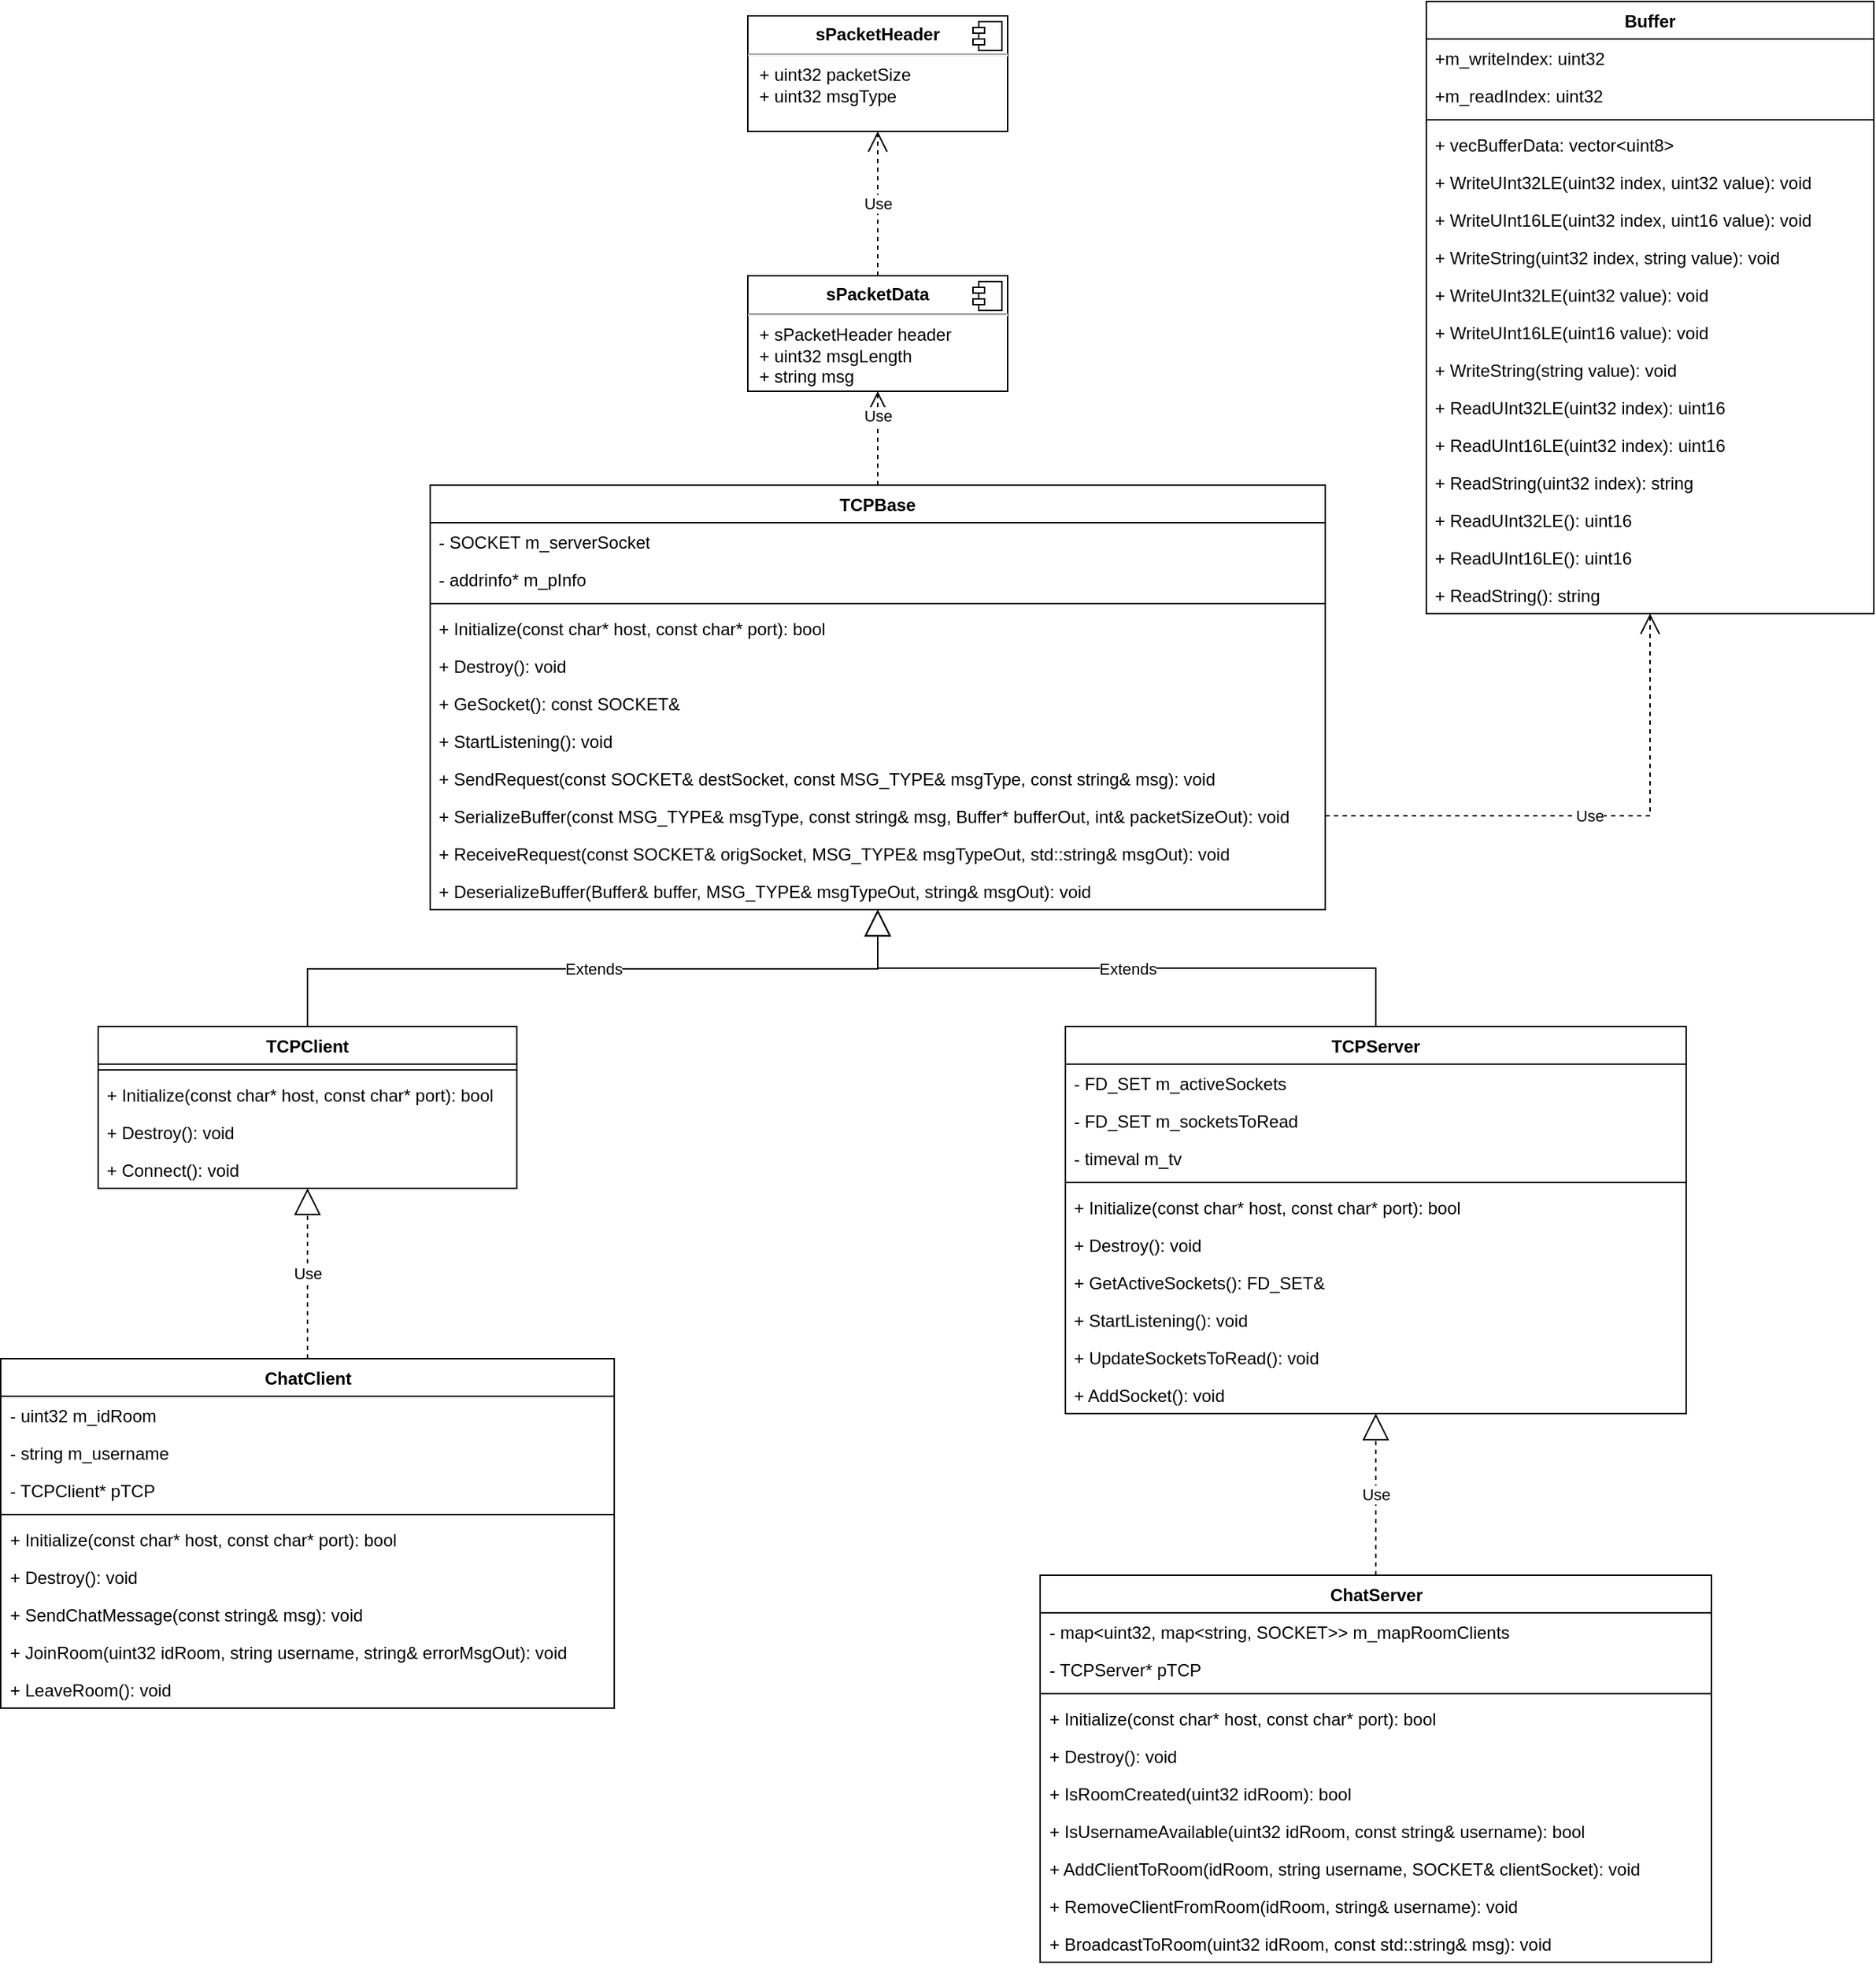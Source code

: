 <mxfile version="22.0.4" type="device">
  <diagram id="C5RBs43oDa-KdzZeNtuy" name="Page-1">
    <mxGraphModel dx="2227" dy="1881" grid="1" gridSize="10" guides="1" tooltips="1" connect="1" arrows="1" fold="1" page="1" pageScale="1" pageWidth="827" pageHeight="1169" math="0" shadow="0">
      <root>
        <mxCell id="WIyWlLk6GJQsqaUBKTNV-0" />
        <mxCell id="WIyWlLk6GJQsqaUBKTNV-1" parent="WIyWlLk6GJQsqaUBKTNV-0" />
        <mxCell id="95qn9z1AVTuWu9RTup_X-8" value="Buffer" style="swimlane;fontStyle=1;align=center;verticalAlign=top;childLayout=stackLayout;horizontal=1;startSize=26;horizontalStack=0;resizeParent=1;resizeParentMax=0;resizeLast=0;collapsible=1;marginBottom=0;whiteSpace=wrap;html=1;" vertex="1" parent="WIyWlLk6GJQsqaUBKTNV-1">
          <mxGeometry x="500" y="-90" width="310" height="424" as="geometry">
            <mxRectangle x="510" y="260" width="80" height="30" as="alternateBounds" />
          </mxGeometry>
        </mxCell>
        <mxCell id="95qn9z1AVTuWu9RTup_X-12" value="+m_writeIndex: uint32" style="text;strokeColor=none;fillColor=none;align=left;verticalAlign=top;spacingLeft=4;spacingRight=4;overflow=hidden;rotatable=0;points=[[0,0.5],[1,0.5]];portConstraint=eastwest;whiteSpace=wrap;html=1;" vertex="1" parent="95qn9z1AVTuWu9RTup_X-8">
          <mxGeometry y="26" width="310" height="26" as="geometry" />
        </mxCell>
        <mxCell id="95qn9z1AVTuWu9RTup_X-13" value="+m_readIndex: uint32" style="text;strokeColor=none;fillColor=none;align=left;verticalAlign=top;spacingLeft=4;spacingRight=4;overflow=hidden;rotatable=0;points=[[0,0.5],[1,0.5]];portConstraint=eastwest;whiteSpace=wrap;html=1;" vertex="1" parent="95qn9z1AVTuWu9RTup_X-8">
          <mxGeometry y="52" width="310" height="26" as="geometry" />
        </mxCell>
        <mxCell id="95qn9z1AVTuWu9RTup_X-10" value="" style="line;strokeWidth=1;fillColor=none;align=left;verticalAlign=middle;spacingTop=-1;spacingLeft=3;spacingRight=3;rotatable=0;labelPosition=right;points=[];portConstraint=eastwest;strokeColor=inherit;" vertex="1" parent="95qn9z1AVTuWu9RTup_X-8">
          <mxGeometry y="78" width="310" height="8" as="geometry" />
        </mxCell>
        <mxCell id="95qn9z1AVTuWu9RTup_X-9" value="+ vecBufferData: vector&amp;lt;uint8&amp;gt;&amp;nbsp;" style="text;strokeColor=none;fillColor=none;align=left;verticalAlign=top;spacingLeft=4;spacingRight=4;overflow=hidden;rotatable=0;points=[[0,0.5],[1,0.5]];portConstraint=eastwest;whiteSpace=wrap;html=1;" vertex="1" parent="95qn9z1AVTuWu9RTup_X-8">
          <mxGeometry y="86" width="310" height="26" as="geometry" />
        </mxCell>
        <mxCell id="95qn9z1AVTuWu9RTup_X-11" value="+ WriteUInt32LE(uint32 index, uint32 value): void" style="text;strokeColor=none;fillColor=none;align=left;verticalAlign=top;spacingLeft=4;spacingRight=4;overflow=hidden;rotatable=0;points=[[0,0.5],[1,0.5]];portConstraint=eastwest;whiteSpace=wrap;html=1;" vertex="1" parent="95qn9z1AVTuWu9RTup_X-8">
          <mxGeometry y="112" width="310" height="26" as="geometry" />
        </mxCell>
        <mxCell id="95qn9z1AVTuWu9RTup_X-14" value="+ WriteUInt16LE(uint32 index, uint16 value): void" style="text;strokeColor=none;fillColor=none;align=left;verticalAlign=top;spacingLeft=4;spacingRight=4;overflow=hidden;rotatable=0;points=[[0,0.5],[1,0.5]];portConstraint=eastwest;whiteSpace=wrap;html=1;" vertex="1" parent="95qn9z1AVTuWu9RTup_X-8">
          <mxGeometry y="138" width="310" height="26" as="geometry" />
        </mxCell>
        <mxCell id="95qn9z1AVTuWu9RTup_X-15" value="+ WriteString(uint32 index, string value): void" style="text;strokeColor=none;fillColor=none;align=left;verticalAlign=top;spacingLeft=4;spacingRight=4;overflow=hidden;rotatable=0;points=[[0,0.5],[1,0.5]];portConstraint=eastwest;whiteSpace=wrap;html=1;" vertex="1" parent="95qn9z1AVTuWu9RTup_X-8">
          <mxGeometry y="164" width="310" height="26" as="geometry" />
        </mxCell>
        <mxCell id="95qn9z1AVTuWu9RTup_X-19" value="+ WriteUInt32LE(uint32 value): void" style="text;strokeColor=none;fillColor=none;align=left;verticalAlign=top;spacingLeft=4;spacingRight=4;overflow=hidden;rotatable=0;points=[[0,0.5],[1,0.5]];portConstraint=eastwest;whiteSpace=wrap;html=1;" vertex="1" parent="95qn9z1AVTuWu9RTup_X-8">
          <mxGeometry y="190" width="310" height="26" as="geometry" />
        </mxCell>
        <mxCell id="95qn9z1AVTuWu9RTup_X-20" value="+ WriteUInt16LE(uint16 value): void" style="text;strokeColor=none;fillColor=none;align=left;verticalAlign=top;spacingLeft=4;spacingRight=4;overflow=hidden;rotatable=0;points=[[0,0.5],[1,0.5]];portConstraint=eastwest;whiteSpace=wrap;html=1;" vertex="1" parent="95qn9z1AVTuWu9RTup_X-8">
          <mxGeometry y="216" width="310" height="26" as="geometry" />
        </mxCell>
        <mxCell id="95qn9z1AVTuWu9RTup_X-21" value="+ WriteString(string value): void" style="text;strokeColor=none;fillColor=none;align=left;verticalAlign=top;spacingLeft=4;spacingRight=4;overflow=hidden;rotatable=0;points=[[0,0.5],[1,0.5]];portConstraint=eastwest;whiteSpace=wrap;html=1;" vertex="1" parent="95qn9z1AVTuWu9RTup_X-8">
          <mxGeometry y="242" width="310" height="26" as="geometry" />
        </mxCell>
        <mxCell id="95qn9z1AVTuWu9RTup_X-16" value="+ ReadUInt32LE(uint32 index): uint16" style="text;strokeColor=none;fillColor=none;align=left;verticalAlign=top;spacingLeft=4;spacingRight=4;overflow=hidden;rotatable=0;points=[[0,0.5],[1,0.5]];portConstraint=eastwest;whiteSpace=wrap;html=1;" vertex="1" parent="95qn9z1AVTuWu9RTup_X-8">
          <mxGeometry y="268" width="310" height="26" as="geometry" />
        </mxCell>
        <mxCell id="95qn9z1AVTuWu9RTup_X-17" value="+ ReadUInt16LE(uint32 index): uint16" style="text;strokeColor=none;fillColor=none;align=left;verticalAlign=top;spacingLeft=4;spacingRight=4;overflow=hidden;rotatable=0;points=[[0,0.5],[1,0.5]];portConstraint=eastwest;whiteSpace=wrap;html=1;" vertex="1" parent="95qn9z1AVTuWu9RTup_X-8">
          <mxGeometry y="294" width="310" height="26" as="geometry" />
        </mxCell>
        <mxCell id="95qn9z1AVTuWu9RTup_X-18" value="+ ReadString(uint32 index): string" style="text;strokeColor=none;fillColor=none;align=left;verticalAlign=top;spacingLeft=4;spacingRight=4;overflow=hidden;rotatable=0;points=[[0,0.5],[1,0.5]];portConstraint=eastwest;whiteSpace=wrap;html=1;" vertex="1" parent="95qn9z1AVTuWu9RTup_X-8">
          <mxGeometry y="320" width="310" height="26" as="geometry" />
        </mxCell>
        <mxCell id="95qn9z1AVTuWu9RTup_X-22" value="+ ReadUInt32LE(): uint16" style="text;strokeColor=none;fillColor=none;align=left;verticalAlign=top;spacingLeft=4;spacingRight=4;overflow=hidden;rotatable=0;points=[[0,0.5],[1,0.5]];portConstraint=eastwest;whiteSpace=wrap;html=1;" vertex="1" parent="95qn9z1AVTuWu9RTup_X-8">
          <mxGeometry y="346" width="310" height="26" as="geometry" />
        </mxCell>
        <mxCell id="95qn9z1AVTuWu9RTup_X-23" value="+ ReadUInt16LE(): uint16" style="text;strokeColor=none;fillColor=none;align=left;verticalAlign=top;spacingLeft=4;spacingRight=4;overflow=hidden;rotatable=0;points=[[0,0.5],[1,0.5]];portConstraint=eastwest;whiteSpace=wrap;html=1;" vertex="1" parent="95qn9z1AVTuWu9RTup_X-8">
          <mxGeometry y="372" width="310" height="26" as="geometry" />
        </mxCell>
        <mxCell id="95qn9z1AVTuWu9RTup_X-24" value="+ ReadString(): string" style="text;strokeColor=none;fillColor=none;align=left;verticalAlign=top;spacingLeft=4;spacingRight=4;overflow=hidden;rotatable=0;points=[[0,0.5],[1,0.5]];portConstraint=eastwest;whiteSpace=wrap;html=1;" vertex="1" parent="95qn9z1AVTuWu9RTup_X-8">
          <mxGeometry y="398" width="310" height="26" as="geometry" />
        </mxCell>
        <mxCell id="95qn9z1AVTuWu9RTup_X-25" value="TCPBase" style="swimlane;fontStyle=1;align=center;verticalAlign=top;childLayout=stackLayout;horizontal=1;startSize=26;horizontalStack=0;resizeParent=1;resizeParentMax=0;resizeLast=0;collapsible=1;marginBottom=0;whiteSpace=wrap;html=1;" vertex="1" parent="WIyWlLk6GJQsqaUBKTNV-1">
          <mxGeometry x="-190" y="245" width="620" height="294" as="geometry" />
        </mxCell>
        <mxCell id="95qn9z1AVTuWu9RTup_X-26" value="- SOCKET m_serverSocket" style="text;strokeColor=none;fillColor=none;align=left;verticalAlign=top;spacingLeft=4;spacingRight=4;overflow=hidden;rotatable=0;points=[[0,0.5],[1,0.5]];portConstraint=eastwest;whiteSpace=wrap;html=1;" vertex="1" parent="95qn9z1AVTuWu9RTup_X-25">
          <mxGeometry y="26" width="620" height="26" as="geometry" />
        </mxCell>
        <mxCell id="95qn9z1AVTuWu9RTup_X-29" value="- addrinfo* m_pInfo" style="text;strokeColor=none;fillColor=none;align=left;verticalAlign=top;spacingLeft=4;spacingRight=4;overflow=hidden;rotatable=0;points=[[0,0.5],[1,0.5]];portConstraint=eastwest;whiteSpace=wrap;html=1;" vertex="1" parent="95qn9z1AVTuWu9RTup_X-25">
          <mxGeometry y="52" width="620" height="26" as="geometry" />
        </mxCell>
        <mxCell id="95qn9z1AVTuWu9RTup_X-27" value="" style="line;strokeWidth=1;fillColor=none;align=left;verticalAlign=middle;spacingTop=-1;spacingLeft=3;spacingRight=3;rotatable=0;labelPosition=right;points=[];portConstraint=eastwest;strokeColor=inherit;" vertex="1" parent="95qn9z1AVTuWu9RTup_X-25">
          <mxGeometry y="78" width="620" height="8" as="geometry" />
        </mxCell>
        <mxCell id="95qn9z1AVTuWu9RTup_X-28" value="+ Initialize(const char* host, const char* port): bool" style="text;strokeColor=none;fillColor=none;align=left;verticalAlign=top;spacingLeft=4;spacingRight=4;overflow=hidden;rotatable=0;points=[[0,0.5],[1,0.5]];portConstraint=eastwest;whiteSpace=wrap;html=1;" vertex="1" parent="95qn9z1AVTuWu9RTup_X-25">
          <mxGeometry y="86" width="620" height="26" as="geometry" />
        </mxCell>
        <mxCell id="95qn9z1AVTuWu9RTup_X-30" value="+ Destroy(): void" style="text;strokeColor=none;fillColor=none;align=left;verticalAlign=top;spacingLeft=4;spacingRight=4;overflow=hidden;rotatable=0;points=[[0,0.5],[1,0.5]];portConstraint=eastwest;whiteSpace=wrap;html=1;" vertex="1" parent="95qn9z1AVTuWu9RTup_X-25">
          <mxGeometry y="112" width="620" height="26" as="geometry" />
        </mxCell>
        <mxCell id="95qn9z1AVTuWu9RTup_X-105" value="+ GeSocket(): const SOCKET&amp;amp;" style="text;strokeColor=none;fillColor=none;align=left;verticalAlign=top;spacingLeft=4;spacingRight=4;overflow=hidden;rotatable=0;points=[[0,0.5],[1,0.5]];portConstraint=eastwest;whiteSpace=wrap;html=1;" vertex="1" parent="95qn9z1AVTuWu9RTup_X-25">
          <mxGeometry y="138" width="620" height="26" as="geometry" />
        </mxCell>
        <mxCell id="95qn9z1AVTuWu9RTup_X-84" value="+ StartListening(): void" style="text;strokeColor=none;fillColor=none;align=left;verticalAlign=top;spacingLeft=4;spacingRight=4;overflow=hidden;rotatable=0;points=[[0,0.5],[1,0.5]];portConstraint=eastwest;whiteSpace=wrap;html=1;" vertex="1" parent="95qn9z1AVTuWu9RTup_X-25">
          <mxGeometry y="164" width="620" height="26" as="geometry" />
        </mxCell>
        <mxCell id="95qn9z1AVTuWu9RTup_X-45" value="+ SendRequest(const SOCKET&amp;amp; destSocket, const MSG_TYPE&amp;amp; msgType, const string&amp;amp; msg): void" style="text;strokeColor=none;fillColor=none;align=left;verticalAlign=top;spacingLeft=4;spacingRight=4;overflow=hidden;rotatable=0;points=[[0,0.5],[1,0.5]];portConstraint=eastwest;whiteSpace=wrap;html=1;" vertex="1" parent="95qn9z1AVTuWu9RTup_X-25">
          <mxGeometry y="190" width="620" height="26" as="geometry" />
        </mxCell>
        <mxCell id="95qn9z1AVTuWu9RTup_X-44" value="+ SerializeBuffer(const MSG_TYPE&amp;amp; msgType, const string&amp;amp; msg, Buffer* bufferOut, int&amp;amp; packetSizeOut): void" style="text;strokeColor=none;fillColor=none;align=left;verticalAlign=top;spacingLeft=4;spacingRight=4;overflow=hidden;rotatable=0;points=[[0,0.5],[1,0.5]];portConstraint=eastwest;whiteSpace=wrap;html=1;" vertex="1" parent="95qn9z1AVTuWu9RTup_X-25">
          <mxGeometry y="216" width="620" height="26" as="geometry" />
        </mxCell>
        <mxCell id="95qn9z1AVTuWu9RTup_X-70" value="+ ReceiveRequest(const SOCKET&amp;amp; origSocket, MSG_TYPE&amp;amp; msgTypeOut, std::string&amp;amp; msgOut): void" style="text;strokeColor=none;fillColor=none;align=left;verticalAlign=top;spacingLeft=4;spacingRight=4;overflow=hidden;rotatable=0;points=[[0,0.5],[1,0.5]];portConstraint=eastwest;whiteSpace=wrap;html=1;" vertex="1" parent="95qn9z1AVTuWu9RTup_X-25">
          <mxGeometry y="242" width="620" height="26" as="geometry" />
        </mxCell>
        <mxCell id="95qn9z1AVTuWu9RTup_X-69" value="+ DeserializeBuffer(Buffer&amp;amp; buffer, MSG_TYPE&amp;amp; msgTypeOut, string&amp;amp; msgOut): void" style="text;strokeColor=none;fillColor=none;align=left;verticalAlign=top;spacingLeft=4;spacingRight=4;overflow=hidden;rotatable=0;points=[[0,0.5],[1,0.5]];portConstraint=eastwest;whiteSpace=wrap;html=1;" vertex="1" parent="95qn9z1AVTuWu9RTup_X-25">
          <mxGeometry y="268" width="620" height="26" as="geometry" />
        </mxCell>
        <mxCell id="95qn9z1AVTuWu9RTup_X-32" value="ChatClient" style="swimlane;fontStyle=1;align=center;verticalAlign=top;childLayout=stackLayout;horizontal=1;startSize=26;horizontalStack=0;resizeParent=1;resizeParentMax=0;resizeLast=0;collapsible=1;marginBottom=0;whiteSpace=wrap;html=1;" vertex="1" parent="WIyWlLk6GJQsqaUBKTNV-1">
          <mxGeometry x="-487.5" y="850" width="425" height="242" as="geometry" />
        </mxCell>
        <mxCell id="95qn9z1AVTuWu9RTup_X-33" value="- uint32 m_idRoom" style="text;strokeColor=none;fillColor=none;align=left;verticalAlign=top;spacingLeft=4;spacingRight=4;overflow=hidden;rotatable=0;points=[[0,0.5],[1,0.5]];portConstraint=eastwest;whiteSpace=wrap;html=1;" vertex="1" parent="95qn9z1AVTuWu9RTup_X-32">
          <mxGeometry y="26" width="425" height="26" as="geometry" />
        </mxCell>
        <mxCell id="95qn9z1AVTuWu9RTup_X-123" value="- string m_username" style="text;strokeColor=none;fillColor=none;align=left;verticalAlign=top;spacingLeft=4;spacingRight=4;overflow=hidden;rotatable=0;points=[[0,0.5],[1,0.5]];portConstraint=eastwest;whiteSpace=wrap;html=1;" vertex="1" parent="95qn9z1AVTuWu9RTup_X-32">
          <mxGeometry y="52" width="425" height="26" as="geometry" />
        </mxCell>
        <mxCell id="95qn9z1AVTuWu9RTup_X-82" value="- TCPClient* pTCP" style="text;strokeColor=none;fillColor=none;align=left;verticalAlign=top;spacingLeft=4;spacingRight=4;overflow=hidden;rotatable=0;points=[[0,0.5],[1,0.5]];portConstraint=eastwest;whiteSpace=wrap;html=1;" vertex="1" parent="95qn9z1AVTuWu9RTup_X-32">
          <mxGeometry y="78" width="425" height="26" as="geometry" />
        </mxCell>
        <mxCell id="95qn9z1AVTuWu9RTup_X-35" value="" style="line;strokeWidth=1;fillColor=none;align=left;verticalAlign=middle;spacingTop=-1;spacingLeft=3;spacingRight=3;rotatable=0;labelPosition=right;points=[];portConstraint=eastwest;strokeColor=inherit;" vertex="1" parent="95qn9z1AVTuWu9RTup_X-32">
          <mxGeometry y="104" width="425" height="8" as="geometry" />
        </mxCell>
        <mxCell id="95qn9z1AVTuWu9RTup_X-36" value="+ Initialize(const char* host, const char* port): bool" style="text;strokeColor=none;fillColor=none;align=left;verticalAlign=top;spacingLeft=4;spacingRight=4;overflow=hidden;rotatable=0;points=[[0,0.5],[1,0.5]];portConstraint=eastwest;whiteSpace=wrap;html=1;" vertex="1" parent="95qn9z1AVTuWu9RTup_X-32">
          <mxGeometry y="112" width="425" height="26" as="geometry" />
        </mxCell>
        <mxCell id="95qn9z1AVTuWu9RTup_X-37" value="+ Destroy(): void" style="text;strokeColor=none;fillColor=none;align=left;verticalAlign=top;spacingLeft=4;spacingRight=4;overflow=hidden;rotatable=0;points=[[0,0.5],[1,0.5]];portConstraint=eastwest;whiteSpace=wrap;html=1;" vertex="1" parent="95qn9z1AVTuWu9RTup_X-32">
          <mxGeometry y="138" width="425" height="26" as="geometry" />
        </mxCell>
        <mxCell id="95qn9z1AVTuWu9RTup_X-43" value="+ SendChatMessage(const string&amp;amp; msg): void" style="text;strokeColor=none;fillColor=none;align=left;verticalAlign=top;spacingLeft=4;spacingRight=4;overflow=hidden;rotatable=0;points=[[0,0.5],[1,0.5]];portConstraint=eastwest;whiteSpace=wrap;html=1;" vertex="1" parent="95qn9z1AVTuWu9RTup_X-32">
          <mxGeometry y="164" width="425" height="26" as="geometry" />
        </mxCell>
        <mxCell id="95qn9z1AVTuWu9RTup_X-41" value="+ JoinRoom(uint32 idRoom, string username, string&amp;amp; errorMsgOut): void" style="text;strokeColor=none;fillColor=none;align=left;verticalAlign=top;spacingLeft=4;spacingRight=4;overflow=hidden;rotatable=0;points=[[0,0.5],[1,0.5]];portConstraint=eastwest;whiteSpace=wrap;html=1;" vertex="1" parent="95qn9z1AVTuWu9RTup_X-32">
          <mxGeometry y="190" width="425" height="26" as="geometry" />
        </mxCell>
        <mxCell id="95qn9z1AVTuWu9RTup_X-42" value="+ LeaveRoom(): void" style="text;strokeColor=none;fillColor=none;align=left;verticalAlign=top;spacingLeft=4;spacingRight=4;overflow=hidden;rotatable=0;points=[[0,0.5],[1,0.5]];portConstraint=eastwest;whiteSpace=wrap;html=1;" vertex="1" parent="95qn9z1AVTuWu9RTup_X-32">
          <mxGeometry y="216" width="425" height="26" as="geometry" />
        </mxCell>
        <mxCell id="95qn9z1AVTuWu9RTup_X-46" value="&lt;p style=&quot;margin:0px;margin-top:6px;text-align:center;&quot;&gt;&lt;b&gt;sPacketHeader&lt;/b&gt;&lt;/p&gt;&lt;hr&gt;&lt;p style=&quot;margin:0px;margin-left:8px;&quot;&gt;+ uint32 packetSize&lt;br&gt;+ uint32 msgType&lt;/p&gt;" style="align=left;overflow=fill;html=1;dropTarget=0;whiteSpace=wrap;" vertex="1" parent="WIyWlLk6GJQsqaUBKTNV-1">
          <mxGeometry x="30" y="-80" width="180" height="80" as="geometry" />
        </mxCell>
        <mxCell id="95qn9z1AVTuWu9RTup_X-47" value="" style="shape=component;jettyWidth=8;jettyHeight=4;" vertex="1" parent="95qn9z1AVTuWu9RTup_X-46">
          <mxGeometry x="1" width="20" height="20" relative="1" as="geometry">
            <mxPoint x="-24" y="4" as="offset" />
          </mxGeometry>
        </mxCell>
        <mxCell id="95qn9z1AVTuWu9RTup_X-48" value="&lt;p style=&quot;margin:0px;margin-top:6px;text-align:center;&quot;&gt;&lt;b&gt;sPacketData&lt;/b&gt;&lt;/p&gt;&lt;hr&gt;&lt;p style=&quot;margin:0px;margin-left:8px;&quot;&gt;+ sPacketHeader header&lt;br&gt;+ uint32 msgLength&lt;/p&gt;&lt;p style=&quot;margin:0px;margin-left:8px;&quot;&gt;+ string msg&lt;/p&gt;" style="align=left;overflow=fill;html=1;dropTarget=0;whiteSpace=wrap;" vertex="1" parent="WIyWlLk6GJQsqaUBKTNV-1">
          <mxGeometry x="30" y="100" width="180" height="80" as="geometry" />
        </mxCell>
        <mxCell id="95qn9z1AVTuWu9RTup_X-49" value="" style="shape=component;jettyWidth=8;jettyHeight=4;" vertex="1" parent="95qn9z1AVTuWu9RTup_X-48">
          <mxGeometry x="1" width="20" height="20" relative="1" as="geometry">
            <mxPoint x="-24" y="4" as="offset" />
          </mxGeometry>
        </mxCell>
        <mxCell id="95qn9z1AVTuWu9RTup_X-57" value="Use" style="endArrow=open;endSize=12;dashed=1;html=1;rounded=0;edgeStyle=orthogonalEdgeStyle;" edge="1" parent="WIyWlLk6GJQsqaUBKTNV-1" source="95qn9z1AVTuWu9RTup_X-25" target="95qn9z1AVTuWu9RTup_X-48">
          <mxGeometry x="0.486" width="160" relative="1" as="geometry">
            <mxPoint x="206" y="293" as="sourcePoint" />
            <mxPoint x="117" y="190" as="targetPoint" />
            <Array as="points">
              <mxPoint x="180" y="160" />
              <mxPoint x="180" y="160" />
            </Array>
            <mxPoint as="offset" />
          </mxGeometry>
        </mxCell>
        <mxCell id="95qn9z1AVTuWu9RTup_X-58" value="Use" style="endArrow=open;endSize=12;dashed=1;html=1;rounded=0;edgeStyle=orthogonalEdgeStyle;" edge="1" parent="WIyWlLk6GJQsqaUBKTNV-1" source="95qn9z1AVTuWu9RTup_X-44" target="95qn9z1AVTuWu9RTup_X-8">
          <mxGeometry width="160" relative="1" as="geometry">
            <mxPoint x="160" y="410" as="sourcePoint" />
            <mxPoint x="320" y="410" as="targetPoint" />
          </mxGeometry>
        </mxCell>
        <mxCell id="95qn9z1AVTuWu9RTup_X-61" value="ChatServer" style="swimlane;fontStyle=1;align=center;verticalAlign=top;childLayout=stackLayout;horizontal=1;startSize=26;horizontalStack=0;resizeParent=1;resizeParentMax=0;resizeLast=0;collapsible=1;marginBottom=0;whiteSpace=wrap;html=1;" vertex="1" parent="WIyWlLk6GJQsqaUBKTNV-1">
          <mxGeometry x="232.5" y="1000" width="465" height="268" as="geometry" />
        </mxCell>
        <mxCell id="95qn9z1AVTuWu9RTup_X-76" value="- map&amp;lt;uint32, map&amp;lt;string, SOCKET&amp;gt;&amp;gt; m_mapRoomClients" style="text;strokeColor=none;fillColor=none;align=left;verticalAlign=top;spacingLeft=4;spacingRight=4;overflow=hidden;rotatable=0;points=[[0,0.5],[1,0.5]];portConstraint=eastwest;whiteSpace=wrap;html=1;" vertex="1" parent="95qn9z1AVTuWu9RTup_X-61">
          <mxGeometry y="26" width="465" height="26" as="geometry" />
        </mxCell>
        <mxCell id="95qn9z1AVTuWu9RTup_X-83" value="- TCPServer* pTCP" style="text;strokeColor=none;fillColor=none;align=left;verticalAlign=top;spacingLeft=4;spacingRight=4;overflow=hidden;rotatable=0;points=[[0,0.5],[1,0.5]];portConstraint=eastwest;whiteSpace=wrap;html=1;" vertex="1" parent="95qn9z1AVTuWu9RTup_X-61">
          <mxGeometry y="52" width="465" height="26" as="geometry" />
        </mxCell>
        <mxCell id="95qn9z1AVTuWu9RTup_X-63" value="" style="line;strokeWidth=1;fillColor=none;align=left;verticalAlign=middle;spacingTop=-1;spacingLeft=3;spacingRight=3;rotatable=0;labelPosition=right;points=[];portConstraint=eastwest;strokeColor=inherit;" vertex="1" parent="95qn9z1AVTuWu9RTup_X-61">
          <mxGeometry y="78" width="465" height="8" as="geometry" />
        </mxCell>
        <mxCell id="95qn9z1AVTuWu9RTup_X-78" value="+ Initialize(const char* host, const char* port): bool" style="text;strokeColor=none;fillColor=none;align=left;verticalAlign=top;spacingLeft=4;spacingRight=4;overflow=hidden;rotatable=0;points=[[0,0.5],[1,0.5]];portConstraint=eastwest;whiteSpace=wrap;html=1;" vertex="1" parent="95qn9z1AVTuWu9RTup_X-61">
          <mxGeometry y="86" width="465" height="26" as="geometry" />
        </mxCell>
        <mxCell id="95qn9z1AVTuWu9RTup_X-79" value="+ Destroy(): void" style="text;strokeColor=none;fillColor=none;align=left;verticalAlign=top;spacingLeft=4;spacingRight=4;overflow=hidden;rotatable=0;points=[[0,0.5],[1,0.5]];portConstraint=eastwest;whiteSpace=wrap;html=1;" vertex="1" parent="95qn9z1AVTuWu9RTup_X-61">
          <mxGeometry y="112" width="465" height="26" as="geometry" />
        </mxCell>
        <mxCell id="95qn9z1AVTuWu9RTup_X-108" value="+ IsRoomCreated(uint32 idRoom): bool" style="text;strokeColor=none;fillColor=none;align=left;verticalAlign=top;spacingLeft=4;spacingRight=4;overflow=hidden;rotatable=0;points=[[0,0.5],[1,0.5]];portConstraint=eastwest;whiteSpace=wrap;html=1;" vertex="1" parent="95qn9z1AVTuWu9RTup_X-61">
          <mxGeometry y="138" width="465" height="26" as="geometry" />
        </mxCell>
        <mxCell id="95qn9z1AVTuWu9RTup_X-107" value="+ IsUsernameAvailable(uint32 idRoom, const string&amp;amp; username): bool" style="text;strokeColor=none;fillColor=none;align=left;verticalAlign=top;spacingLeft=4;spacingRight=4;overflow=hidden;rotatable=0;points=[[0,0.5],[1,0.5]];portConstraint=eastwest;whiteSpace=wrap;html=1;" vertex="1" parent="95qn9z1AVTuWu9RTup_X-61">
          <mxGeometry y="164" width="465" height="26" as="geometry" />
        </mxCell>
        <mxCell id="95qn9z1AVTuWu9RTup_X-72" value="+ AddClientToRoom(idRoom, string username, SOCKET&amp;amp; clientSocket): void" style="text;strokeColor=none;fillColor=none;align=left;verticalAlign=top;spacingLeft=4;spacingRight=4;overflow=hidden;rotatable=0;points=[[0,0.5],[1,0.5]];portConstraint=eastwest;whiteSpace=wrap;html=1;" vertex="1" parent="95qn9z1AVTuWu9RTup_X-61">
          <mxGeometry y="190" width="465" height="26" as="geometry" />
        </mxCell>
        <mxCell id="95qn9z1AVTuWu9RTup_X-73" value="+ RemoveClientFromRoom(idRoom, string&amp;amp; username): void" style="text;strokeColor=none;fillColor=none;align=left;verticalAlign=top;spacingLeft=4;spacingRight=4;overflow=hidden;rotatable=0;points=[[0,0.5],[1,0.5]];portConstraint=eastwest;whiteSpace=wrap;html=1;" vertex="1" parent="95qn9z1AVTuWu9RTup_X-61">
          <mxGeometry y="216" width="465" height="26" as="geometry" />
        </mxCell>
        <mxCell id="95qn9z1AVTuWu9RTup_X-106" value="+ BroadcastToRoom(uint32 idRoom, const std::string&amp;amp; msg): void" style="text;strokeColor=none;fillColor=none;align=left;verticalAlign=top;spacingLeft=4;spacingRight=4;overflow=hidden;rotatable=0;points=[[0,0.5],[1,0.5]];portConstraint=eastwest;whiteSpace=wrap;html=1;" vertex="1" parent="95qn9z1AVTuWu9RTup_X-61">
          <mxGeometry y="242" width="465" height="26" as="geometry" />
        </mxCell>
        <mxCell id="95qn9z1AVTuWu9RTup_X-65" value="Use" style="endArrow=block;endSize=16;endFill=0;html=1;rounded=0;edgeStyle=orthogonalEdgeStyle;dashed=1;" edge="1" parent="WIyWlLk6GJQsqaUBKTNV-1" source="95qn9z1AVTuWu9RTup_X-61" target="95qn9z1AVTuWu9RTup_X-87">
          <mxGeometry width="160" relative="1" as="geometry">
            <mxPoint x="160" y="610" as="sourcePoint" />
            <mxPoint x="320" y="610" as="targetPoint" />
          </mxGeometry>
        </mxCell>
        <mxCell id="95qn9z1AVTuWu9RTup_X-71" value="Use" style="endArrow=open;endSize=12;dashed=1;html=1;rounded=0;edgeStyle=orthogonalEdgeStyle;" edge="1" parent="WIyWlLk6GJQsqaUBKTNV-1" source="95qn9z1AVTuWu9RTup_X-48" target="95qn9z1AVTuWu9RTup_X-46">
          <mxGeometry width="160" relative="1" as="geometry">
            <mxPoint x="-400" y="150" as="sourcePoint" />
            <mxPoint x="-100" y="40" as="targetPoint" />
          </mxGeometry>
        </mxCell>
        <mxCell id="95qn9z1AVTuWu9RTup_X-87" value="TCPServer" style="swimlane;fontStyle=1;align=center;verticalAlign=top;childLayout=stackLayout;horizontal=1;startSize=26;horizontalStack=0;resizeParent=1;resizeParentMax=0;resizeLast=0;collapsible=1;marginBottom=0;whiteSpace=wrap;html=1;" vertex="1" parent="WIyWlLk6GJQsqaUBKTNV-1">
          <mxGeometry x="250" y="620" width="430" height="268" as="geometry" />
        </mxCell>
        <mxCell id="95qn9z1AVTuWu9RTup_X-88" value="- FD_SET m_activeSockets" style="text;strokeColor=none;fillColor=none;align=left;verticalAlign=top;spacingLeft=4;spacingRight=4;overflow=hidden;rotatable=0;points=[[0,0.5],[1,0.5]];portConstraint=eastwest;whiteSpace=wrap;html=1;" vertex="1" parent="95qn9z1AVTuWu9RTup_X-87">
          <mxGeometry y="26" width="430" height="26" as="geometry" />
        </mxCell>
        <mxCell id="95qn9z1AVTuWu9RTup_X-89" value="- FD_SET m_socketsToRead" style="text;strokeColor=none;fillColor=none;align=left;verticalAlign=top;spacingLeft=4;spacingRight=4;overflow=hidden;rotatable=0;points=[[0,0.5],[1,0.5]];portConstraint=eastwest;whiteSpace=wrap;html=1;" vertex="1" parent="95qn9z1AVTuWu9RTup_X-87">
          <mxGeometry y="52" width="430" height="26" as="geometry" />
        </mxCell>
        <mxCell id="95qn9z1AVTuWu9RTup_X-90" value="- timeval m_tv" style="text;strokeColor=none;fillColor=none;align=left;verticalAlign=top;spacingLeft=4;spacingRight=4;overflow=hidden;rotatable=0;points=[[0,0.5],[1,0.5]];portConstraint=eastwest;whiteSpace=wrap;html=1;" vertex="1" parent="95qn9z1AVTuWu9RTup_X-87">
          <mxGeometry y="78" width="430" height="26" as="geometry" />
        </mxCell>
        <mxCell id="95qn9z1AVTuWu9RTup_X-93" value="" style="line;strokeWidth=1;fillColor=none;align=left;verticalAlign=middle;spacingTop=-1;spacingLeft=3;spacingRight=3;rotatable=0;labelPosition=right;points=[];portConstraint=eastwest;strokeColor=inherit;" vertex="1" parent="95qn9z1AVTuWu9RTup_X-87">
          <mxGeometry y="104" width="430" height="8" as="geometry" />
        </mxCell>
        <mxCell id="95qn9z1AVTuWu9RTup_X-94" value="+ Initialize(const char* host, const char* port): bool" style="text;strokeColor=none;fillColor=none;align=left;verticalAlign=top;spacingLeft=4;spacingRight=4;overflow=hidden;rotatable=0;points=[[0,0.5],[1,0.5]];portConstraint=eastwest;whiteSpace=wrap;html=1;" vertex="1" parent="95qn9z1AVTuWu9RTup_X-87">
          <mxGeometry y="112" width="430" height="26" as="geometry" />
        </mxCell>
        <mxCell id="95qn9z1AVTuWu9RTup_X-95" value="+ Destroy(): void" style="text;strokeColor=none;fillColor=none;align=left;verticalAlign=top;spacingLeft=4;spacingRight=4;overflow=hidden;rotatable=0;points=[[0,0.5],[1,0.5]];portConstraint=eastwest;whiteSpace=wrap;html=1;" vertex="1" parent="95qn9z1AVTuWu9RTup_X-87">
          <mxGeometry y="138" width="430" height="26" as="geometry" />
        </mxCell>
        <mxCell id="95qn9z1AVTuWu9RTup_X-104" value="+ GetActiveSockets(): FD_SET&amp;amp;" style="text;strokeColor=none;fillColor=none;align=left;verticalAlign=top;spacingLeft=4;spacingRight=4;overflow=hidden;rotatable=0;points=[[0,0.5],[1,0.5]];portConstraint=eastwest;whiteSpace=wrap;html=1;" vertex="1" parent="95qn9z1AVTuWu9RTup_X-87">
          <mxGeometry y="164" width="430" height="26" as="geometry" />
        </mxCell>
        <mxCell id="95qn9z1AVTuWu9RTup_X-103" value="+ StartListening(): void" style="text;strokeColor=none;fillColor=none;align=left;verticalAlign=top;spacingLeft=4;spacingRight=4;overflow=hidden;rotatable=0;points=[[0,0.5],[1,0.5]];portConstraint=eastwest;whiteSpace=wrap;html=1;" vertex="1" parent="95qn9z1AVTuWu9RTup_X-87">
          <mxGeometry y="190" width="430" height="26" as="geometry" />
        </mxCell>
        <mxCell id="95qn9z1AVTuWu9RTup_X-96" value="+ UpdateSocketsToRead(): void" style="text;strokeColor=none;fillColor=none;align=left;verticalAlign=top;spacingLeft=4;spacingRight=4;overflow=hidden;rotatable=0;points=[[0,0.5],[1,0.5]];portConstraint=eastwest;whiteSpace=wrap;html=1;" vertex="1" parent="95qn9z1AVTuWu9RTup_X-87">
          <mxGeometry y="216" width="430" height="26" as="geometry" />
        </mxCell>
        <mxCell id="95qn9z1AVTuWu9RTup_X-97" value="+ AddSocket(): void" style="text;strokeColor=none;fillColor=none;align=left;verticalAlign=top;spacingLeft=4;spacingRight=4;overflow=hidden;rotatable=0;points=[[0,0.5],[1,0.5]];portConstraint=eastwest;whiteSpace=wrap;html=1;" vertex="1" parent="95qn9z1AVTuWu9RTup_X-87">
          <mxGeometry y="242" width="430" height="26" as="geometry" />
        </mxCell>
        <mxCell id="95qn9z1AVTuWu9RTup_X-102" value="Extends" style="endArrow=block;endSize=16;endFill=0;html=1;rounded=0;edgeStyle=orthogonalEdgeStyle;" edge="1" parent="WIyWlLk6GJQsqaUBKTNV-1" source="95qn9z1AVTuWu9RTup_X-87" target="95qn9z1AVTuWu9RTup_X-25">
          <mxGeometry width="160" relative="1" as="geometry">
            <mxPoint x="-100" y="500" as="sourcePoint" />
            <mxPoint x="60" y="500" as="targetPoint" />
          </mxGeometry>
        </mxCell>
        <mxCell id="95qn9z1AVTuWu9RTup_X-109" value="TCPClient" style="swimlane;fontStyle=1;align=center;verticalAlign=top;childLayout=stackLayout;horizontal=1;startSize=26;horizontalStack=0;resizeParent=1;resizeParentMax=0;resizeLast=0;collapsible=1;marginBottom=0;whiteSpace=wrap;html=1;" vertex="1" parent="WIyWlLk6GJQsqaUBKTNV-1">
          <mxGeometry x="-420" y="620" width="290" height="112" as="geometry" />
        </mxCell>
        <mxCell id="95qn9z1AVTuWu9RTup_X-113" value="" style="line;strokeWidth=1;fillColor=none;align=left;verticalAlign=middle;spacingTop=-1;spacingLeft=3;spacingRight=3;rotatable=0;labelPosition=right;points=[];portConstraint=eastwest;strokeColor=inherit;" vertex="1" parent="95qn9z1AVTuWu9RTup_X-109">
          <mxGeometry y="26" width="290" height="8" as="geometry" />
        </mxCell>
        <mxCell id="95qn9z1AVTuWu9RTup_X-114" value="+ Initialize(const char* host, const char* port): bool" style="text;strokeColor=none;fillColor=none;align=left;verticalAlign=top;spacingLeft=4;spacingRight=4;overflow=hidden;rotatable=0;points=[[0,0.5],[1,0.5]];portConstraint=eastwest;whiteSpace=wrap;html=1;" vertex="1" parent="95qn9z1AVTuWu9RTup_X-109">
          <mxGeometry y="34" width="290" height="26" as="geometry" />
        </mxCell>
        <mxCell id="95qn9z1AVTuWu9RTup_X-115" value="+ Destroy(): void" style="text;strokeColor=none;fillColor=none;align=left;verticalAlign=top;spacingLeft=4;spacingRight=4;overflow=hidden;rotatable=0;points=[[0,0.5],[1,0.5]];portConstraint=eastwest;whiteSpace=wrap;html=1;" vertex="1" parent="95qn9z1AVTuWu9RTup_X-109">
          <mxGeometry y="60" width="290" height="26" as="geometry" />
        </mxCell>
        <mxCell id="95qn9z1AVTuWu9RTup_X-117" value="+ Connect(): void" style="text;strokeColor=none;fillColor=none;align=left;verticalAlign=top;spacingLeft=4;spacingRight=4;overflow=hidden;rotatable=0;points=[[0,0.5],[1,0.5]];portConstraint=eastwest;whiteSpace=wrap;html=1;" vertex="1" parent="95qn9z1AVTuWu9RTup_X-109">
          <mxGeometry y="86" width="290" height="26" as="geometry" />
        </mxCell>
        <mxCell id="95qn9z1AVTuWu9RTup_X-121" value="Extends" style="endArrow=block;endSize=16;endFill=0;html=1;rounded=0;edgeStyle=orthogonalEdgeStyle;" edge="1" parent="WIyWlLk6GJQsqaUBKTNV-1" source="95qn9z1AVTuWu9RTup_X-109" target="95qn9z1AVTuWu9RTup_X-25">
          <mxGeometry width="160" relative="1" as="geometry">
            <mxPoint x="475" y="620" as="sourcePoint" />
            <mxPoint x="130" y="549" as="targetPoint" />
            <Array as="points">
              <mxPoint x="-275" y="580" />
              <mxPoint x="120" y="580" />
            </Array>
          </mxGeometry>
        </mxCell>
        <mxCell id="95qn9z1AVTuWu9RTup_X-122" value="Use" style="endArrow=block;endSize=16;endFill=0;html=1;rounded=0;edgeStyle=orthogonalEdgeStyle;dashed=1;" edge="1" parent="WIyWlLk6GJQsqaUBKTNV-1" source="95qn9z1AVTuWu9RTup_X-32" target="95qn9z1AVTuWu9RTup_X-109">
          <mxGeometry width="160" relative="1" as="geometry">
            <mxPoint x="475" y="1010" as="sourcePoint" />
            <mxPoint x="475" y="898" as="targetPoint" />
          </mxGeometry>
        </mxCell>
      </root>
    </mxGraphModel>
  </diagram>
</mxfile>
